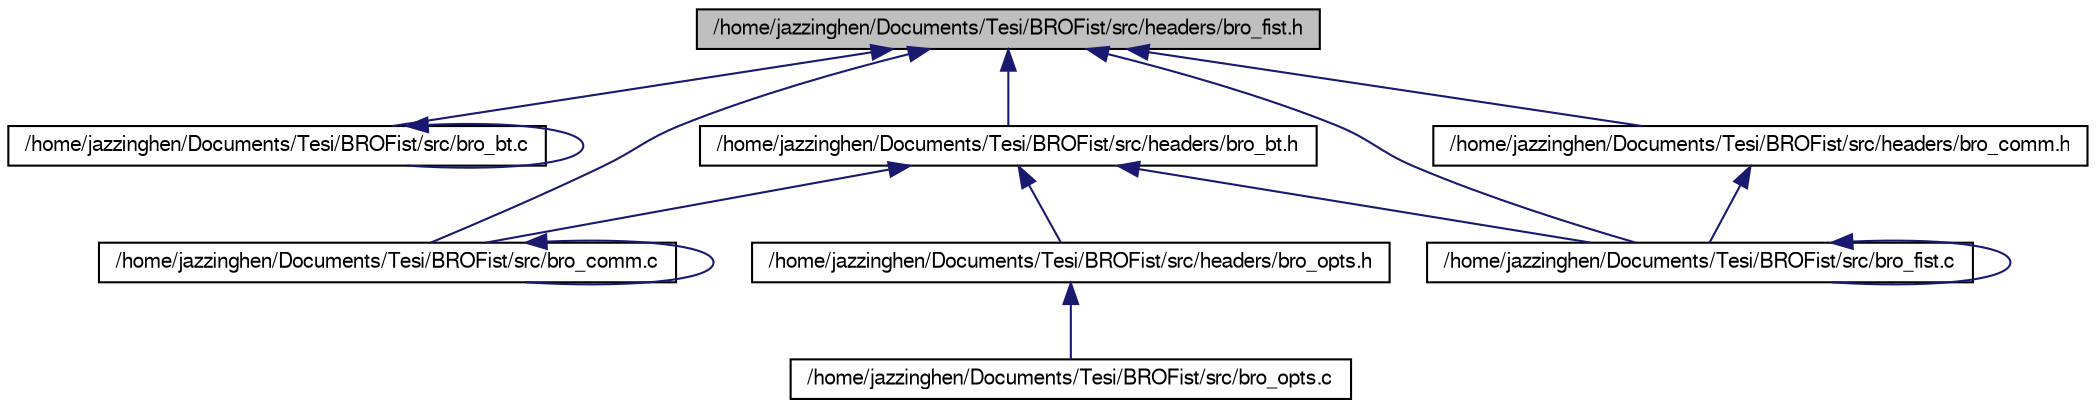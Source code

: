 digraph G
{
  edge [fontname="FreeSans",fontsize="10",labelfontname="FreeSans",labelfontsize="10"];
  node [fontname="FreeSans",fontsize="10",shape=record];
  Node1 [label="/home/jazzinghen/Documents/Tesi/BROFist/src/headers/bro_fist.h",height=0.2,width=0.4,color="black", fillcolor="grey75", style="filled" fontcolor="black"];
  Node1 -> Node2 [dir=back,color="midnightblue",fontsize="10",style="solid"];
  Node2 [label="/home/jazzinghen/Documents/Tesi/BROFist/src/bro_bt.c",height=0.2,width=0.4,color="black", fillcolor="white", style="filled",URL="$bro__bt_8c.html"];
  Node2 -> Node2 [dir=back,color="midnightblue",fontsize="10",style="solid"];
  Node1 -> Node3 [dir=back,color="midnightblue",fontsize="10",style="solid"];
  Node3 [label="/home/jazzinghen/Documents/Tesi/BROFist/src/bro_comm.c",height=0.2,width=0.4,color="black", fillcolor="white", style="filled",URL="$bro__comm_8c.html"];
  Node3 -> Node3 [dir=back,color="midnightblue",fontsize="10",style="solid"];
  Node1 -> Node4 [dir=back,color="midnightblue",fontsize="10",style="solid"];
  Node4 [label="/home/jazzinghen/Documents/Tesi/BROFist/src/bro_fist.c",height=0.2,width=0.4,color="black", fillcolor="white", style="filled",URL="$bro__fist_8c.html"];
  Node4 -> Node4 [dir=back,color="midnightblue",fontsize="10",style="solid"];
  Node1 -> Node5 [dir=back,color="midnightblue",fontsize="10",style="solid"];
  Node5 [label="/home/jazzinghen/Documents/Tesi/BROFist/src/headers/bro_bt.h",height=0.2,width=0.4,color="black", fillcolor="white", style="filled",URL="$bro__bt_8h.html"];
  Node5 -> Node3 [dir=back,color="midnightblue",fontsize="10",style="solid"];
  Node5 -> Node4 [dir=back,color="midnightblue",fontsize="10",style="solid"];
  Node5 -> Node6 [dir=back,color="midnightblue",fontsize="10",style="solid"];
  Node6 [label="/home/jazzinghen/Documents/Tesi/BROFist/src/headers/bro_opts.h",height=0.2,width=0.4,color="black", fillcolor="white", style="filled",URL="$bro__opts_8h.html"];
  Node6 -> Node7 [dir=back,color="midnightblue",fontsize="10",style="solid"];
  Node7 [label="/home/jazzinghen/Documents/Tesi/BROFist/src/bro_opts.c",height=0.2,width=0.4,color="black", fillcolor="white", style="filled",URL="$bro__opts_8c.html"];
  Node1 -> Node8 [dir=back,color="midnightblue",fontsize="10",style="solid"];
  Node8 [label="/home/jazzinghen/Documents/Tesi/BROFist/src/headers/bro_comm.h",height=0.2,width=0.4,color="black", fillcolor="white", style="filled",URL="$bro__comm_8h.html"];
  Node8 -> Node4 [dir=back,color="midnightblue",fontsize="10",style="solid"];
}
